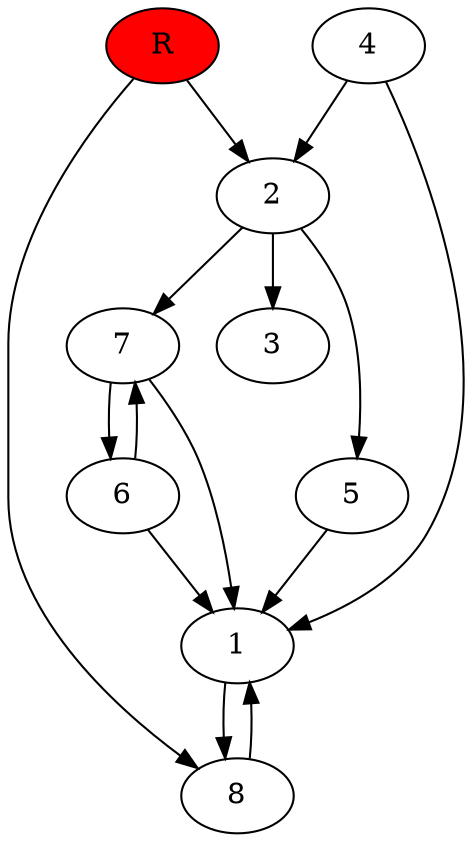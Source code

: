 digraph prb40097 {
	1
	2
	3
	4
	5
	6
	7
	8
	R [fillcolor="#ff0000" style=filled]
	1 -> 8
	2 -> 3
	2 -> 5
	2 -> 7
	4 -> 1
	4 -> 2
	5 -> 1
	6 -> 1
	6 -> 7
	7 -> 1
	7 -> 6
	8 -> 1
	R -> 2
	R -> 8
}
